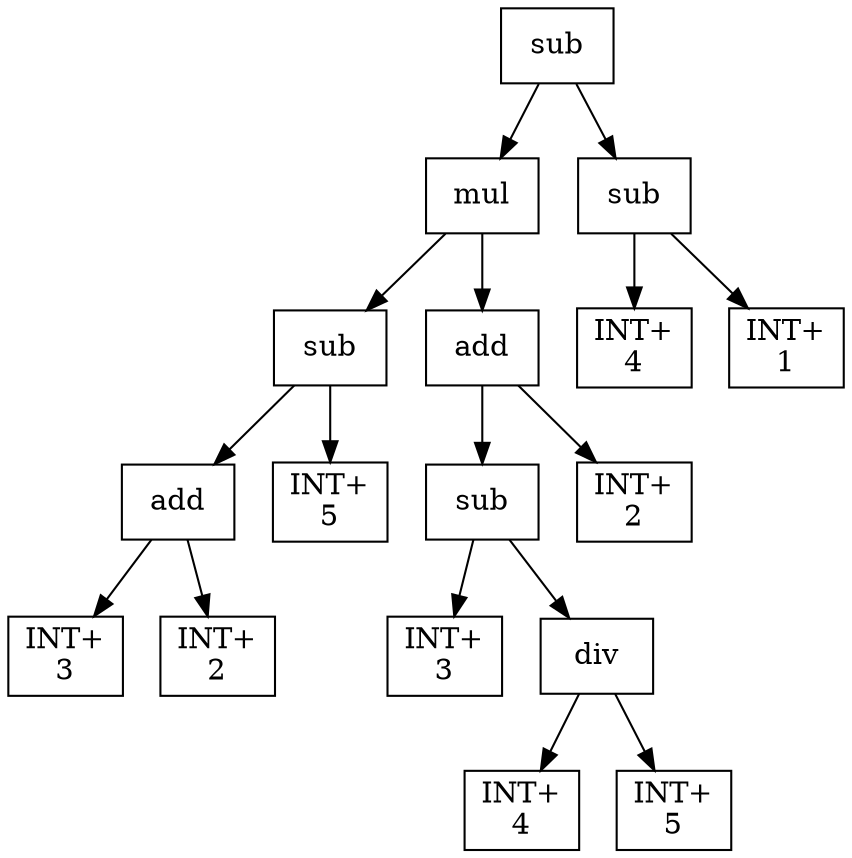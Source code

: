 digraph expr {
  node [shape=box];
  n1 [label="sub"];
  n2 [label="mul"];
  n3 [label="sub"];
  n4 [label="add"];
  n5 [label="INT+\n3"];
  n6 [label="INT+\n2"];
  n4 -> n5;
  n4 -> n6;
  n7 [label="INT+\n5"];
  n3 -> n4;
  n3 -> n7;
  n8 [label="add"];
  n9 [label="sub"];
  n10 [label="INT+\n3"];
  n11 [label="div"];
  n12 [label="INT+\n4"];
  n13 [label="INT+\n5"];
  n11 -> n12;
  n11 -> n13;
  n9 -> n10;
  n9 -> n11;
  n14 [label="INT+\n2"];
  n8 -> n9;
  n8 -> n14;
  n2 -> n3;
  n2 -> n8;
  n15 [label="sub"];
  n16 [label="INT+\n4"];
  n17 [label="INT+\n1"];
  n15 -> n16;
  n15 -> n17;
  n1 -> n2;
  n1 -> n15;
}